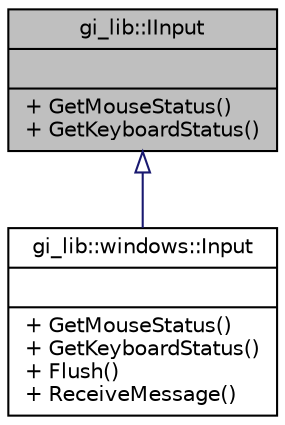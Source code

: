 digraph "gi_lib::IInput"
{
  edge [fontname="Helvetica",fontsize="10",labelfontname="Helvetica",labelfontsize="10"];
  node [fontname="Helvetica",fontsize="10",shape=record];
  Node1 [label="{gi_lib::IInput\n||+ GetMouseStatus()\l+ GetKeyboardStatus()\l}",height=0.2,width=0.4,color="black", fillcolor="grey75", style="filled", fontcolor="black"];
  Node1 -> Node2 [dir="back",color="midnightblue",fontsize="10",style="solid",arrowtail="onormal",fontname="Helvetica"];
  Node2 [label="{gi_lib::windows::Input\n||+ GetMouseStatus()\l+ GetKeyboardStatus()\l+ Flush()\l+ ReceiveMessage()\l}",height=0.2,width=0.4,color="black", fillcolor="white", style="filled",URL="$classgi__lib_1_1windows_1_1_input.html",tooltip="Represents the input status under windows. "];
}

